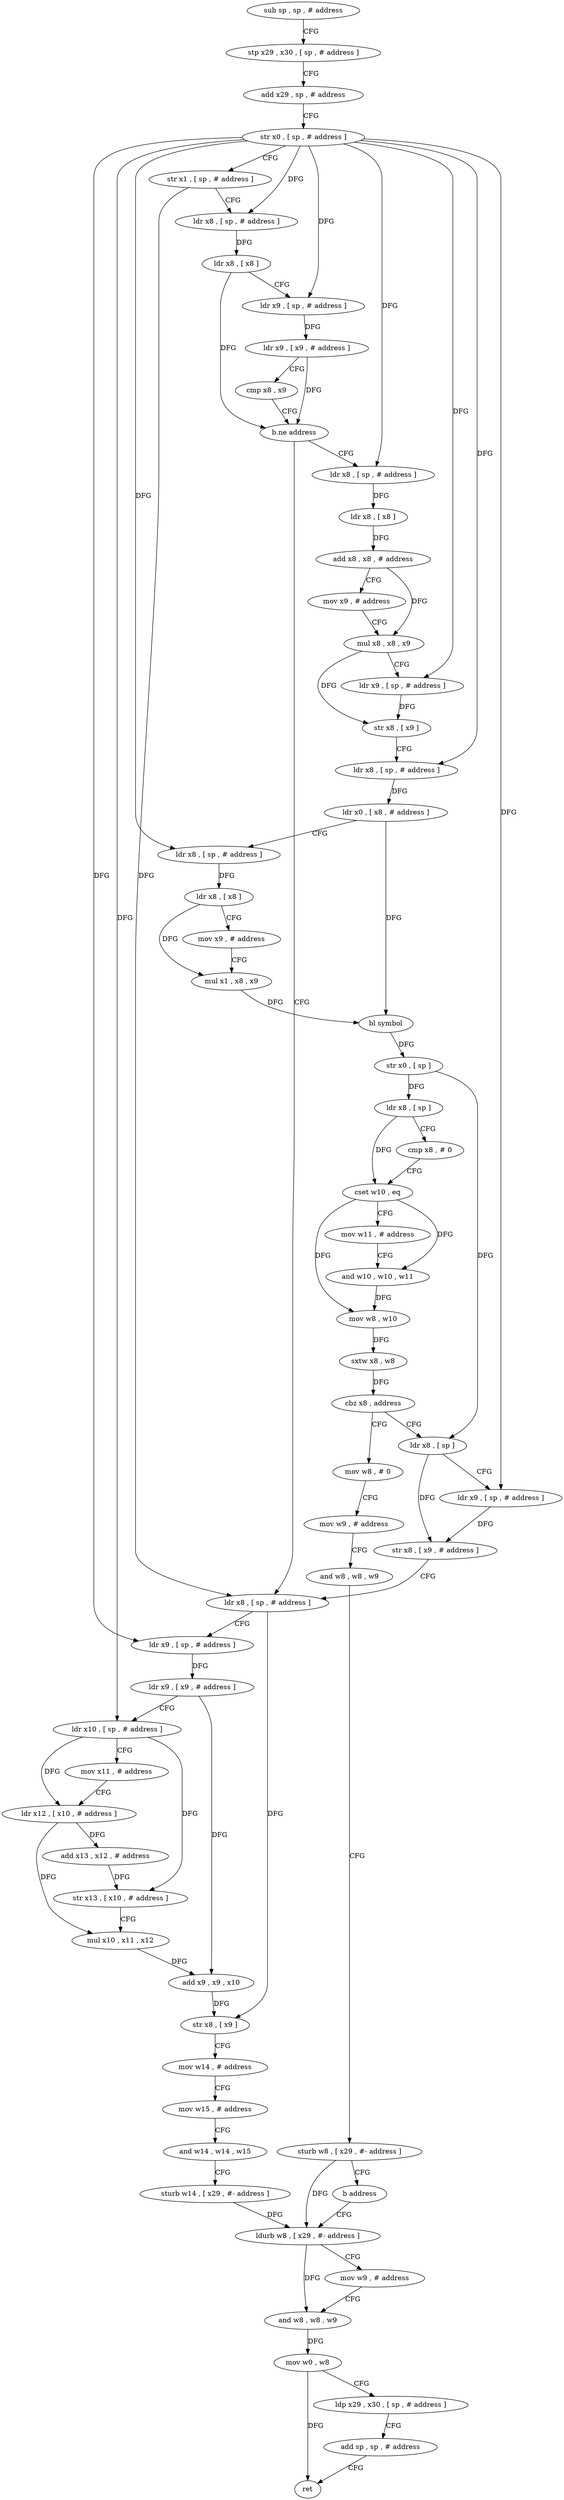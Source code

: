 digraph "func" {
"4280864" [label = "sub sp , sp , # address" ]
"4280868" [label = "stp x29 , x30 , [ sp , # address ]" ]
"4280872" [label = "add x29 , sp , # address" ]
"4280876" [label = "str x0 , [ sp , # address ]" ]
"4280880" [label = "str x1 , [ sp , # address ]" ]
"4280884" [label = "ldr x8 , [ sp , # address ]" ]
"4280888" [label = "ldr x8 , [ x8 ]" ]
"4280892" [label = "ldr x9 , [ sp , # address ]" ]
"4280896" [label = "ldr x9 , [ x9 , # address ]" ]
"4280900" [label = "cmp x8 , x9" ]
"4280904" [label = "b.ne address" ]
"4281032" [label = "ldr x8 , [ sp , # address ]" ]
"4280908" [label = "ldr x8 , [ sp , # address ]" ]
"4281036" [label = "ldr x9 , [ sp , # address ]" ]
"4281040" [label = "ldr x9 , [ x9 , # address ]" ]
"4281044" [label = "ldr x10 , [ sp , # address ]" ]
"4281048" [label = "mov x11 , # address" ]
"4281052" [label = "ldr x12 , [ x10 , # address ]" ]
"4281056" [label = "add x13 , x12 , # address" ]
"4281060" [label = "str x13 , [ x10 , # address ]" ]
"4281064" [label = "mul x10 , x11 , x12" ]
"4281068" [label = "add x9 , x9 , x10" ]
"4281072" [label = "str x8 , [ x9 ]" ]
"4281076" [label = "mov w14 , # address" ]
"4281080" [label = "mov w15 , # address" ]
"4281084" [label = "and w14 , w14 , w15" ]
"4281088" [label = "sturb w14 , [ x29 , #- address ]" ]
"4281092" [label = "ldurb w8 , [ x29 , #- address ]" ]
"4280912" [label = "ldr x8 , [ x8 ]" ]
"4280916" [label = "add x8 , x8 , # address" ]
"4280920" [label = "mov x9 , # address" ]
"4280924" [label = "mul x8 , x8 , x9" ]
"4280928" [label = "ldr x9 , [ sp , # address ]" ]
"4280932" [label = "str x8 , [ x9 ]" ]
"4280936" [label = "ldr x8 , [ sp , # address ]" ]
"4280940" [label = "ldr x0 , [ x8 , # address ]" ]
"4280944" [label = "ldr x8 , [ sp , # address ]" ]
"4280948" [label = "ldr x8 , [ x8 ]" ]
"4280952" [label = "mov x9 , # address" ]
"4280956" [label = "mul x1 , x8 , x9" ]
"4280960" [label = "bl symbol" ]
"4280964" [label = "str x0 , [ sp ]" ]
"4280968" [label = "ldr x8 , [ sp ]" ]
"4280972" [label = "cmp x8 , # 0" ]
"4280976" [label = "cset w10 , eq" ]
"4280980" [label = "mov w11 , # address" ]
"4280984" [label = "and w10 , w10 , w11" ]
"4280988" [label = "mov w8 , w10" ]
"4280992" [label = "sxtw x8 , w8" ]
"4280996" [label = "cbz x8 , address" ]
"4281020" [label = "ldr x8 , [ sp ]" ]
"4281000" [label = "mov w8 , # 0" ]
"4281024" [label = "ldr x9 , [ sp , # address ]" ]
"4281028" [label = "str x8 , [ x9 , # address ]" ]
"4281004" [label = "mov w9 , # address" ]
"4281008" [label = "and w8 , w8 , w9" ]
"4281012" [label = "sturb w8 , [ x29 , #- address ]" ]
"4281016" [label = "b address" ]
"4281096" [label = "mov w9 , # address" ]
"4281100" [label = "and w8 , w8 , w9" ]
"4281104" [label = "mov w0 , w8" ]
"4281108" [label = "ldp x29 , x30 , [ sp , # address ]" ]
"4281112" [label = "add sp , sp , # address" ]
"4281116" [label = "ret" ]
"4280864" -> "4280868" [ label = "CFG" ]
"4280868" -> "4280872" [ label = "CFG" ]
"4280872" -> "4280876" [ label = "CFG" ]
"4280876" -> "4280880" [ label = "CFG" ]
"4280876" -> "4280884" [ label = "DFG" ]
"4280876" -> "4280892" [ label = "DFG" ]
"4280876" -> "4281036" [ label = "DFG" ]
"4280876" -> "4281044" [ label = "DFG" ]
"4280876" -> "4280908" [ label = "DFG" ]
"4280876" -> "4280928" [ label = "DFG" ]
"4280876" -> "4280936" [ label = "DFG" ]
"4280876" -> "4280944" [ label = "DFG" ]
"4280876" -> "4281024" [ label = "DFG" ]
"4280880" -> "4280884" [ label = "CFG" ]
"4280880" -> "4281032" [ label = "DFG" ]
"4280884" -> "4280888" [ label = "DFG" ]
"4280888" -> "4280892" [ label = "CFG" ]
"4280888" -> "4280904" [ label = "DFG" ]
"4280892" -> "4280896" [ label = "DFG" ]
"4280896" -> "4280900" [ label = "CFG" ]
"4280896" -> "4280904" [ label = "DFG" ]
"4280900" -> "4280904" [ label = "CFG" ]
"4280904" -> "4281032" [ label = "CFG" ]
"4280904" -> "4280908" [ label = "CFG" ]
"4281032" -> "4281036" [ label = "CFG" ]
"4281032" -> "4281072" [ label = "DFG" ]
"4280908" -> "4280912" [ label = "DFG" ]
"4281036" -> "4281040" [ label = "DFG" ]
"4281040" -> "4281044" [ label = "CFG" ]
"4281040" -> "4281068" [ label = "DFG" ]
"4281044" -> "4281048" [ label = "CFG" ]
"4281044" -> "4281052" [ label = "DFG" ]
"4281044" -> "4281060" [ label = "DFG" ]
"4281048" -> "4281052" [ label = "CFG" ]
"4281052" -> "4281056" [ label = "DFG" ]
"4281052" -> "4281064" [ label = "DFG" ]
"4281056" -> "4281060" [ label = "DFG" ]
"4281060" -> "4281064" [ label = "CFG" ]
"4281064" -> "4281068" [ label = "DFG" ]
"4281068" -> "4281072" [ label = "DFG" ]
"4281072" -> "4281076" [ label = "CFG" ]
"4281076" -> "4281080" [ label = "CFG" ]
"4281080" -> "4281084" [ label = "CFG" ]
"4281084" -> "4281088" [ label = "CFG" ]
"4281088" -> "4281092" [ label = "DFG" ]
"4281092" -> "4281096" [ label = "CFG" ]
"4281092" -> "4281100" [ label = "DFG" ]
"4280912" -> "4280916" [ label = "DFG" ]
"4280916" -> "4280920" [ label = "CFG" ]
"4280916" -> "4280924" [ label = "DFG" ]
"4280920" -> "4280924" [ label = "CFG" ]
"4280924" -> "4280928" [ label = "CFG" ]
"4280924" -> "4280932" [ label = "DFG" ]
"4280928" -> "4280932" [ label = "DFG" ]
"4280932" -> "4280936" [ label = "CFG" ]
"4280936" -> "4280940" [ label = "DFG" ]
"4280940" -> "4280944" [ label = "CFG" ]
"4280940" -> "4280960" [ label = "DFG" ]
"4280944" -> "4280948" [ label = "DFG" ]
"4280948" -> "4280952" [ label = "CFG" ]
"4280948" -> "4280956" [ label = "DFG" ]
"4280952" -> "4280956" [ label = "CFG" ]
"4280956" -> "4280960" [ label = "DFG" ]
"4280960" -> "4280964" [ label = "DFG" ]
"4280964" -> "4280968" [ label = "DFG" ]
"4280964" -> "4281020" [ label = "DFG" ]
"4280968" -> "4280972" [ label = "CFG" ]
"4280968" -> "4280976" [ label = "DFG" ]
"4280972" -> "4280976" [ label = "CFG" ]
"4280976" -> "4280980" [ label = "CFG" ]
"4280976" -> "4280984" [ label = "DFG" ]
"4280976" -> "4280988" [ label = "DFG" ]
"4280980" -> "4280984" [ label = "CFG" ]
"4280984" -> "4280988" [ label = "DFG" ]
"4280988" -> "4280992" [ label = "DFG" ]
"4280992" -> "4280996" [ label = "DFG" ]
"4280996" -> "4281020" [ label = "CFG" ]
"4280996" -> "4281000" [ label = "CFG" ]
"4281020" -> "4281024" [ label = "CFG" ]
"4281020" -> "4281028" [ label = "DFG" ]
"4281000" -> "4281004" [ label = "CFG" ]
"4281024" -> "4281028" [ label = "DFG" ]
"4281028" -> "4281032" [ label = "CFG" ]
"4281004" -> "4281008" [ label = "CFG" ]
"4281008" -> "4281012" [ label = "CFG" ]
"4281012" -> "4281016" [ label = "CFG" ]
"4281012" -> "4281092" [ label = "DFG" ]
"4281016" -> "4281092" [ label = "CFG" ]
"4281096" -> "4281100" [ label = "CFG" ]
"4281100" -> "4281104" [ label = "DFG" ]
"4281104" -> "4281108" [ label = "CFG" ]
"4281104" -> "4281116" [ label = "DFG" ]
"4281108" -> "4281112" [ label = "CFG" ]
"4281112" -> "4281116" [ label = "CFG" ]
}
